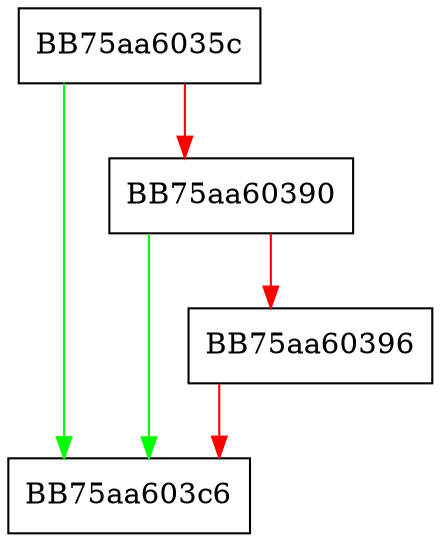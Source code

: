 digraph TEARewired {
  node [shape="box"];
  graph [splines=ortho];
  BB75aa6035c -> BB75aa603c6 [color="green"];
  BB75aa6035c -> BB75aa60390 [color="red"];
  BB75aa60390 -> BB75aa603c6 [color="green"];
  BB75aa60390 -> BB75aa60396 [color="red"];
  BB75aa60396 -> BB75aa603c6 [color="red"];
}
